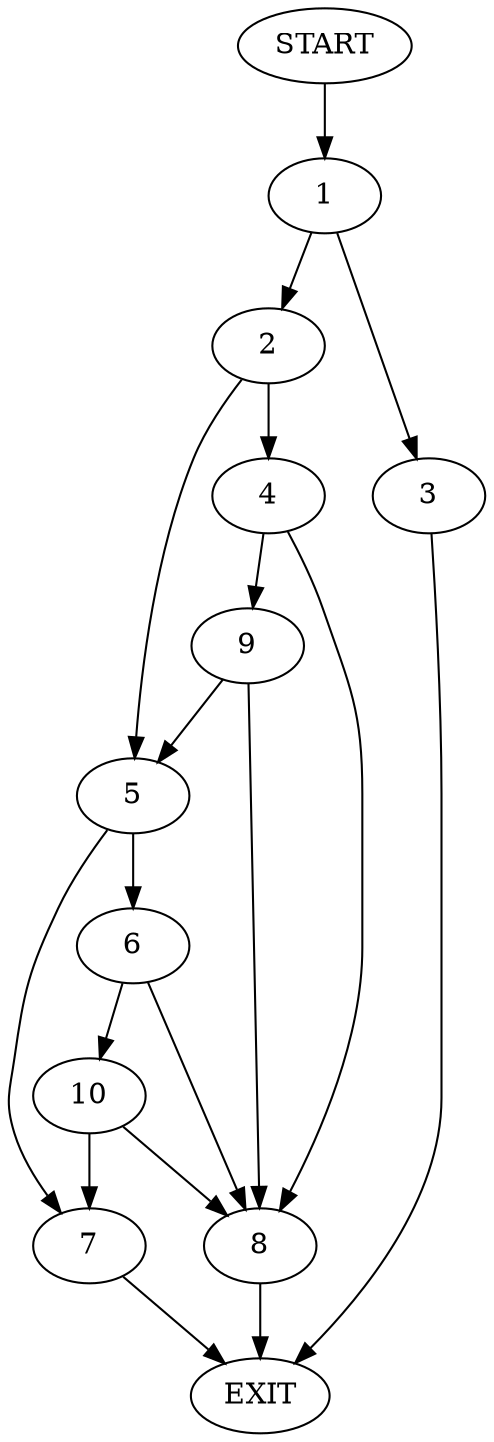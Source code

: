 digraph {
0 [label="START"]
11 [label="EXIT"]
0 -> 1
1 -> 2
1 -> 3
2 -> 4
2 -> 5
3 -> 11
5 -> 6
5 -> 7
4 -> 8
4 -> 9
9 -> 8
9 -> 5
8 -> 11
7 -> 11
6 -> 8
6 -> 10
10 -> 8
10 -> 7
}
